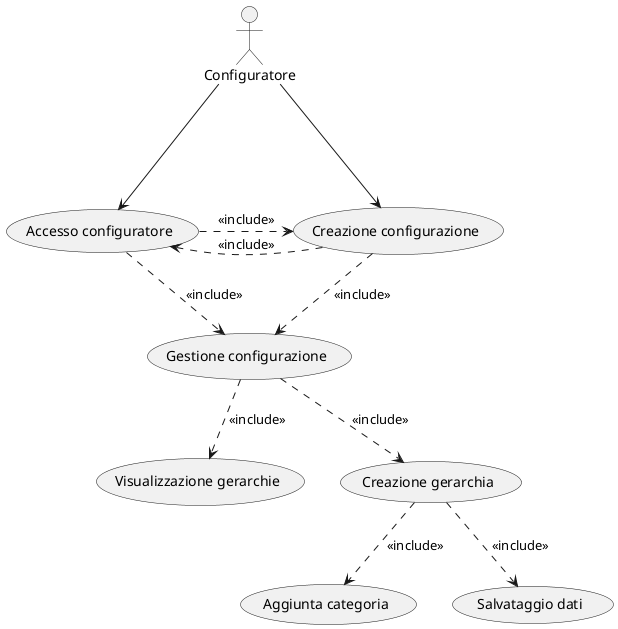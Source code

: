 @startuml
'https://plantuml.com/use-case-diagram

:Configuratore: as Admin
(Accesso configuratore) as (Use1)
(Creazione configurazione) as (Use2)

Admin ---> (Use1)
Admin ---> (Use2)

(Use1) .right.> (Use2): <<include>>
(Use2) .right.> (Use1): <<include>>

(Gestione configurazione) as (Use3)
(Use1) ..> (Use3): <<include>>
(Use2) ..> (Use3): <<include>>

(Visualizzazione gerarchie) as (Use4)
(Creazione gerarchia) as (Use5)
(Aggiunta categoria) as (Use6)
(Salvataggio dati) as (Use7)

(Use3)..>(Use4): <<include>>
(Use3)..>(Use5): <<include>>
(Use5)..>(Use6): <<include>>
(Use5)..>(Use7): <<include>>

@enduml